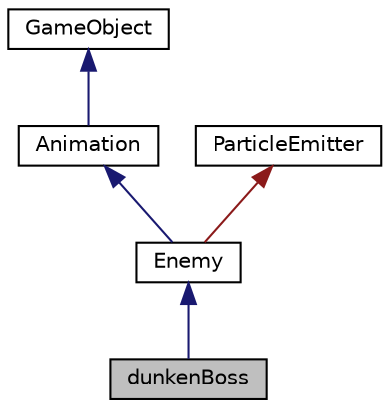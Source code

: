 digraph "dunkenBoss"
{
  edge [fontname="Helvetica",fontsize="10",labelfontname="Helvetica",labelfontsize="10"];
  node [fontname="Helvetica",fontsize="10",shape=record];
  Node1 [label="dunkenBoss",height=0.2,width=0.4,color="black", fillcolor="grey75", style="filled", fontcolor="black"];
  Node2 -> Node1 [dir="back",color="midnightblue",fontsize="10",style="solid",fontname="Helvetica"];
  Node2 [label="Enemy",height=0.2,width=0.4,color="black", fillcolor="white", style="filled",URL="$class_enemy.html",tooltip="The Enemy header file. "];
  Node3 -> Node2 [dir="back",color="midnightblue",fontsize="10",style="solid",fontname="Helvetica"];
  Node3 [label="Animation",height=0.2,width=0.4,color="black", fillcolor="white", style="filled",URL="$class_animation.html"];
  Node4 -> Node3 [dir="back",color="midnightblue",fontsize="10",style="solid",fontname="Helvetica"];
  Node4 [label="GameObject",height=0.2,width=0.4,color="black", fillcolor="white", style="filled",URL="$class_game_object.html",tooltip="The game object header file. "];
  Node5 -> Node2 [dir="back",color="firebrick4",fontsize="10",style="solid",fontname="Helvetica"];
  Node5 [label="ParticleEmitter",height=0.2,width=0.4,color="black", fillcolor="white", style="filled",URL="$class_particle_emitter.html"];
}
